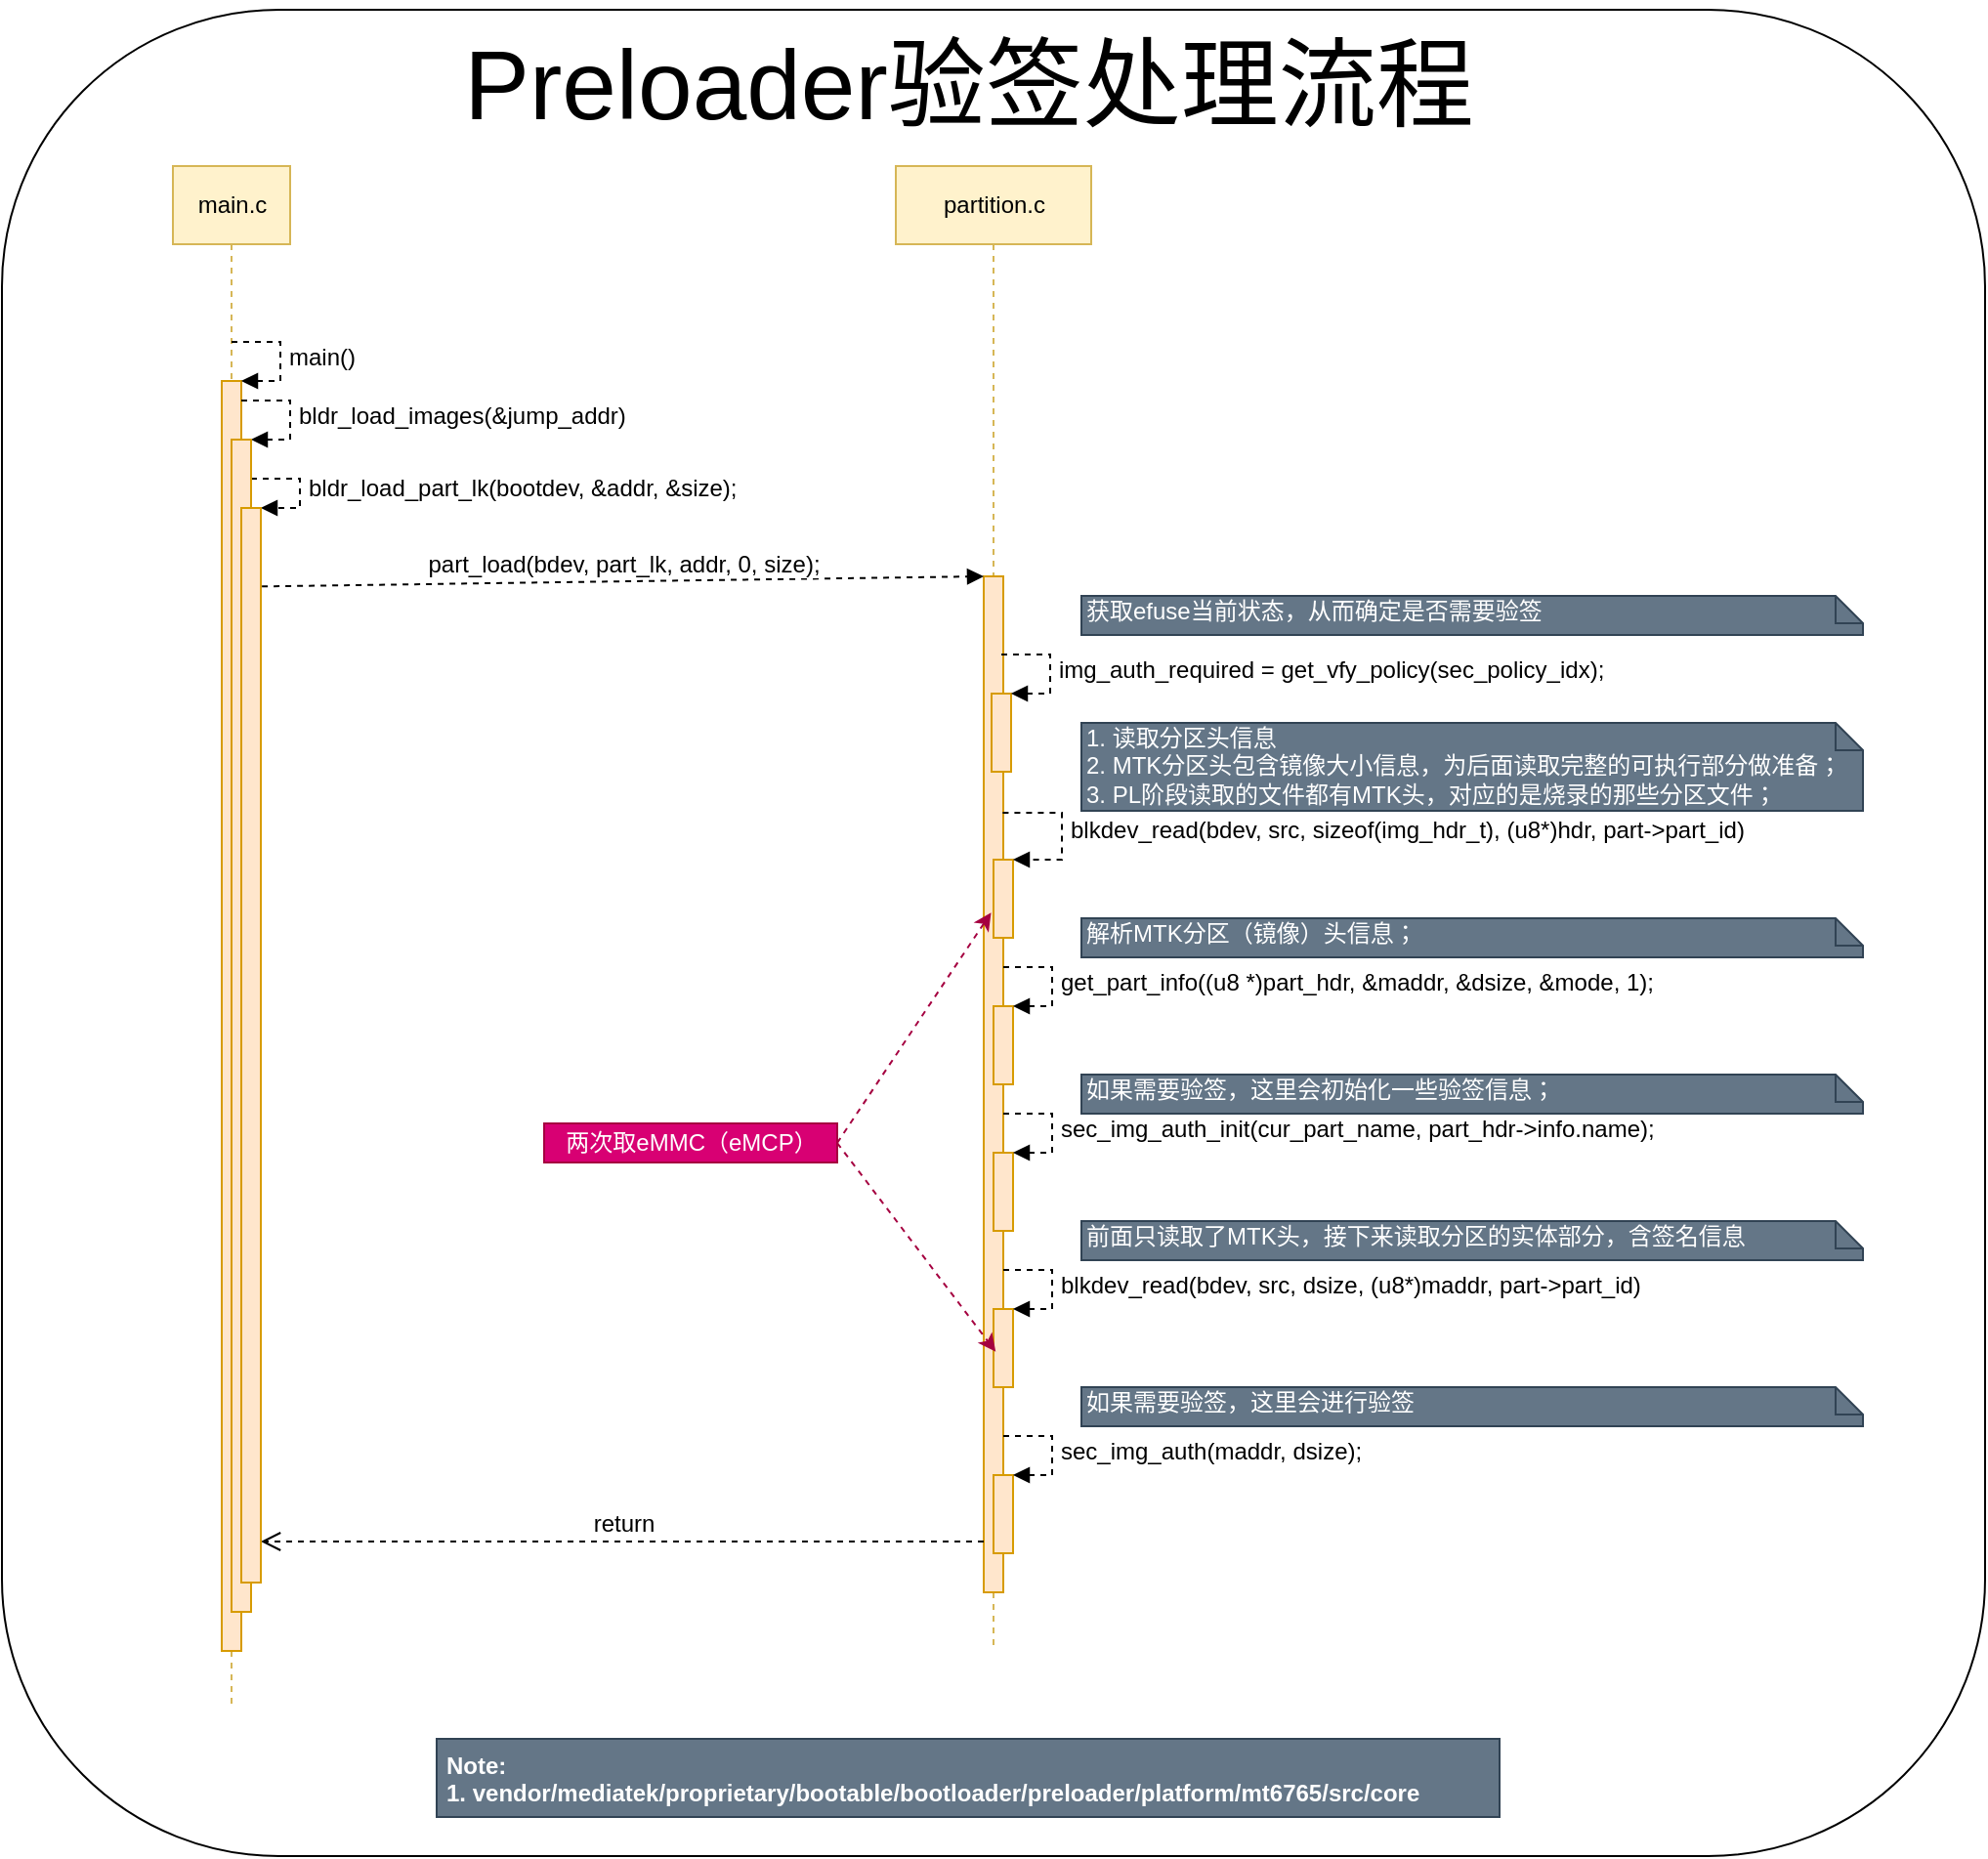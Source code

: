 <mxfile version="13.6.2" type="device"><diagram id="fv1cVySH_rb56mDrSGap" name="Page-1"><mxGraphModel dx="1278" dy="948" grid="1" gridSize="10" guides="1" tooltips="1" connect="1" arrows="1" fold="1" page="1" pageScale="1" pageWidth="827" pageHeight="1169" math="0" shadow="0"><root><mxCell id="0"/><mxCell id="1" parent="0"/><mxCell id="vgRpXrNK7NydEsZsgYhZ-1" value="" style="group" vertex="1" connectable="0" parent="1"><mxGeometry x="280" y="110" width="1015" height="950" as="geometry"/></mxCell><mxCell id="vgRpXrNK7NydEsZsgYhZ-2" value="" style="rounded=1;whiteSpace=wrap;html=1;fontSize=12;align=left;" vertex="1" parent="vgRpXrNK7NydEsZsgYhZ-1"><mxGeometry y="5" width="1015" height="945" as="geometry"/></mxCell><mxCell id="vgRpXrNK7NydEsZsgYhZ-3" value="main.c" style="shape=umlLifeline;perimeter=lifelinePerimeter;whiteSpace=wrap;html=1;container=1;collapsible=0;recursiveResize=0;outlineConnect=0;fontSize=12;fillColor=#fff2cc;strokeColor=#d6b656;" vertex="1" parent="vgRpXrNK7NydEsZsgYhZ-1"><mxGeometry x="87.5" y="85" width="60" height="790" as="geometry"/></mxCell><mxCell id="vgRpXrNK7NydEsZsgYhZ-4" value="" style="html=1;points=[];perimeter=orthogonalPerimeter;fontSize=12;fillColor=#ffe6cc;strokeColor=#d79b00;" vertex="1" parent="vgRpXrNK7NydEsZsgYhZ-3"><mxGeometry x="25" y="110" width="10" height="650" as="geometry"/></mxCell><mxCell id="vgRpXrNK7NydEsZsgYhZ-5" value="main()" style="edgeStyle=orthogonalEdgeStyle;html=1;align=left;spacingLeft=2;endArrow=block;rounded=0;entryX=1;entryY=0;dashed=1;fontSize=12;fontColor=#000000;" edge="1" parent="vgRpXrNK7NydEsZsgYhZ-3" target="vgRpXrNK7NydEsZsgYhZ-4"><mxGeometry relative="1" as="geometry"><mxPoint x="30" y="90" as="sourcePoint"/><Array as="points"><mxPoint x="55" y="90"/></Array></mxGeometry></mxCell><mxCell id="vgRpXrNK7NydEsZsgYhZ-6" value="bldr_load_part_lk(bootdev, &amp;amp;addr, &amp;amp;size);" style="edgeStyle=orthogonalEdgeStyle;html=1;align=left;spacingLeft=2;endArrow=block;rounded=0;entryX=1;entryY=0;dashed=1;fontSize=12;fontColor=#000000;" edge="1" parent="vgRpXrNK7NydEsZsgYhZ-3" target="vgRpXrNK7NydEsZsgYhZ-25"><mxGeometry relative="1" as="geometry"><mxPoint x="40" y="160" as="sourcePoint"/><Array as="points"><mxPoint x="65" y="160"/></Array></mxGeometry></mxCell><mxCell id="vgRpXrNK7NydEsZsgYhZ-7" value="bldr_load_images(&amp;amp;jump_addr)" style="edgeStyle=orthogonalEdgeStyle;html=1;align=left;spacingLeft=2;endArrow=block;rounded=0;entryX=1;entryY=0;dashed=1;fontSize=12;fontColor=#000000;" edge="1" parent="vgRpXrNK7NydEsZsgYhZ-1" target="vgRpXrNK7NydEsZsgYhZ-24"><mxGeometry relative="1" as="geometry"><mxPoint x="122.5" y="205" as="sourcePoint"/><Array as="points"><mxPoint x="147.5" y="205"/></Array></mxGeometry></mxCell><mxCell id="vgRpXrNK7NydEsZsgYhZ-8" value="partition.c" style="shape=umlLifeline;perimeter=lifelinePerimeter;whiteSpace=wrap;html=1;container=1;collapsible=0;recursiveResize=0;outlineConnect=0;fontSize=12;fillColor=#fff2cc;strokeColor=#d6b656;" vertex="1" parent="vgRpXrNK7NydEsZsgYhZ-1"><mxGeometry x="457.5" y="85" width="100" height="760" as="geometry"/></mxCell><mxCell id="vgRpXrNK7NydEsZsgYhZ-9" value="" style="html=1;points=[];perimeter=orthogonalPerimeter;fontSize=12;fillColor=#ffe6cc;strokeColor=#d79b00;" vertex="1" parent="vgRpXrNK7NydEsZsgYhZ-8"><mxGeometry x="45" y="210" width="10" height="520" as="geometry"/></mxCell><mxCell id="vgRpXrNK7NydEsZsgYhZ-10" value="" style="html=1;points=[];perimeter=orthogonalPerimeter;fontSize=12;fillColor=#ffe6cc;strokeColor=#d79b00;" vertex="1" parent="vgRpXrNK7NydEsZsgYhZ-8"><mxGeometry x="50" y="355" width="10" height="40" as="geometry"/></mxCell><mxCell id="vgRpXrNK7NydEsZsgYhZ-11" value="blkdev_read(bdev, src, sizeof(img_hdr_t), (u8*)hdr, part-&amp;gt;part_id)" style="edgeStyle=orthogonalEdgeStyle;html=1;align=left;spacingLeft=2;endArrow=block;rounded=0;entryX=1;entryY=0;dashed=1;fontSize=12;fontColor=#000000;exitX=0.971;exitY=0.036;exitDx=0;exitDy=0;exitPerimeter=0;" edge="1" parent="vgRpXrNK7NydEsZsgYhZ-8" target="vgRpXrNK7NydEsZsgYhZ-10"><mxGeometry relative="1" as="geometry"><mxPoint x="54.71" y="331.02" as="sourcePoint"/><Array as="points"><mxPoint x="85" y="331"/><mxPoint x="85" y="355"/></Array></mxGeometry></mxCell><mxCell id="vgRpXrNK7NydEsZsgYhZ-12" value="" style="html=1;points=[];perimeter=orthogonalPerimeter;fontSize=12;fillColor=#ffe6cc;strokeColor=#d79b00;" vertex="1" parent="vgRpXrNK7NydEsZsgYhZ-8"><mxGeometry x="50" y="430" width="10" height="40" as="geometry"/></mxCell><mxCell id="vgRpXrNK7NydEsZsgYhZ-13" value="get_part_info((u8 *)part_hdr, &amp;amp;maddr, &amp;amp;dsize, &amp;amp;mode, 1);" style="edgeStyle=orthogonalEdgeStyle;html=1;align=left;spacingLeft=2;endArrow=block;rounded=0;entryX=1;entryY=0;dashed=1;fontSize=12;fontColor=#000000;" edge="1" parent="vgRpXrNK7NydEsZsgYhZ-8" target="vgRpXrNK7NydEsZsgYhZ-12"><mxGeometry relative="1" as="geometry"><mxPoint x="55" y="410" as="sourcePoint"/><Array as="points"><mxPoint x="80" y="410"/></Array></mxGeometry></mxCell><mxCell id="vgRpXrNK7NydEsZsgYhZ-14" value="" style="html=1;points=[];perimeter=orthogonalPerimeter;fontSize=12;fillColor=#ffe6cc;strokeColor=#d79b00;" vertex="1" parent="vgRpXrNK7NydEsZsgYhZ-8"><mxGeometry x="50" y="505" width="10" height="40" as="geometry"/></mxCell><mxCell id="vgRpXrNK7NydEsZsgYhZ-15" value="sec_img_auth_init(cur_part_name, part_hdr-&amp;gt;info.name);" style="edgeStyle=orthogonalEdgeStyle;html=1;align=left;spacingLeft=2;endArrow=block;rounded=0;entryX=1;entryY=0;dashed=1;fontSize=12;fontColor=#000000;" edge="1" parent="vgRpXrNK7NydEsZsgYhZ-8" target="vgRpXrNK7NydEsZsgYhZ-14"><mxGeometry relative="1" as="geometry"><mxPoint x="55" y="485" as="sourcePoint"/><Array as="points"><mxPoint x="80" y="485"/></Array></mxGeometry></mxCell><mxCell id="vgRpXrNK7NydEsZsgYhZ-16" value="" style="html=1;points=[];perimeter=orthogonalPerimeter;fontSize=12;fillColor=#ffe6cc;strokeColor=#d79b00;" vertex="1" parent="vgRpXrNK7NydEsZsgYhZ-8"><mxGeometry x="50" y="585" width="10" height="40" as="geometry"/></mxCell><mxCell id="vgRpXrNK7NydEsZsgYhZ-17" value="blkdev_read(bdev, src, dsize, (u8*)maddr, part-&amp;gt;part_id)" style="edgeStyle=orthogonalEdgeStyle;html=1;align=left;spacingLeft=2;endArrow=block;rounded=0;entryX=1;entryY=0;dashed=1;fontSize=12;fontColor=#000000;" edge="1" parent="vgRpXrNK7NydEsZsgYhZ-8" target="vgRpXrNK7NydEsZsgYhZ-16"><mxGeometry relative="1" as="geometry"><mxPoint x="55" y="565" as="sourcePoint"/><Array as="points"><mxPoint x="80" y="565"/></Array></mxGeometry></mxCell><mxCell id="vgRpXrNK7NydEsZsgYhZ-18" value="" style="html=1;points=[];perimeter=orthogonalPerimeter;fontSize=12;fillColor=#ffe6cc;strokeColor=#d79b00;" vertex="1" parent="vgRpXrNK7NydEsZsgYhZ-8"><mxGeometry x="50" y="670" width="10" height="40" as="geometry"/></mxCell><mxCell id="vgRpXrNK7NydEsZsgYhZ-19" value="sec_img_auth(maddr, dsize);" style="edgeStyle=orthogonalEdgeStyle;html=1;align=left;spacingLeft=2;endArrow=block;rounded=0;entryX=1;entryY=0;dashed=1;fontSize=12;fontColor=#000000;" edge="1" parent="vgRpXrNK7NydEsZsgYhZ-8" target="vgRpXrNK7NydEsZsgYhZ-18"><mxGeometry relative="1" as="geometry"><mxPoint x="55" y="650" as="sourcePoint"/><Array as="points"><mxPoint x="80" y="650"/></Array></mxGeometry></mxCell><mxCell id="vgRpXrNK7NydEsZsgYhZ-20" value="" style="html=1;points=[];perimeter=orthogonalPerimeter;fontSize=12;align=left;fillColor=#ffe6cc;strokeColor=#d79b00;" vertex="1" parent="vgRpXrNK7NydEsZsgYhZ-8"><mxGeometry x="49" y="270" width="10" height="40" as="geometry"/></mxCell><mxCell id="vgRpXrNK7NydEsZsgYhZ-21" value="img_auth_required = get_vfy_policy(sec_policy_idx);" style="edgeStyle=orthogonalEdgeStyle;html=1;align=left;spacingLeft=2;endArrow=block;rounded=0;entryX=1;entryY=0;dashed=1;strokeColor=#000000;fontSize=12;fontColor=#000000;" edge="1" parent="vgRpXrNK7NydEsZsgYhZ-8" target="vgRpXrNK7NydEsZsgYhZ-20"><mxGeometry relative="1" as="geometry"><mxPoint x="54" y="250" as="sourcePoint"/><Array as="points"><mxPoint x="79" y="250"/></Array></mxGeometry></mxCell><mxCell id="vgRpXrNK7NydEsZsgYhZ-22" value="part_load(bdev, part_lk, addr, 0, size);" style="html=1;verticalAlign=bottom;endArrow=block;entryX=0;entryY=0;dashed=1;fontSize=12;fontColor=#000000;exitX=1.056;exitY=0.073;exitDx=0;exitDy=0;exitPerimeter=0;" edge="1" parent="vgRpXrNK7NydEsZsgYhZ-1" source="vgRpXrNK7NydEsZsgYhZ-25" target="vgRpXrNK7NydEsZsgYhZ-9"><mxGeometry relative="1" as="geometry"><mxPoint x="135.5" y="290" as="sourcePoint"/></mxGeometry></mxCell><mxCell id="vgRpXrNK7NydEsZsgYhZ-23" value="return" style="html=1;verticalAlign=bottom;endArrow=open;dashed=1;endSize=8;exitX=0;exitY=0.95;fontSize=12;fontColor=#000000;" edge="1" parent="vgRpXrNK7NydEsZsgYhZ-1" source="vgRpXrNK7NydEsZsgYhZ-9" target="vgRpXrNK7NydEsZsgYhZ-25"><mxGeometry relative="1" as="geometry"><mxPoint x="262.5" y="841" as="targetPoint"/></mxGeometry></mxCell><mxCell id="vgRpXrNK7NydEsZsgYhZ-24" value="" style="html=1;points=[];perimeter=orthogonalPerimeter;fontSize=12;fillColor=#ffe6cc;strokeColor=#d79b00;" vertex="1" parent="vgRpXrNK7NydEsZsgYhZ-1"><mxGeometry x="117.5" y="225" width="10" height="600" as="geometry"/></mxCell><mxCell id="vgRpXrNK7NydEsZsgYhZ-25" value="" style="html=1;points=[];perimeter=orthogonalPerimeter;fontSize=12;fillColor=#ffe6cc;strokeColor=#d79b00;" vertex="1" parent="vgRpXrNK7NydEsZsgYhZ-1"><mxGeometry x="122.5" y="260" width="10" height="550" as="geometry"/></mxCell><mxCell id="vgRpXrNK7NydEsZsgYhZ-26" value="Note:&#10;1. vendor/mediatek/proprietary/bootable/bootloader/preloader/platform/mt6765/src/core" style="text;align=left;fontStyle=1;verticalAlign=middle;spacingLeft=3;spacingRight=3;strokeColor=#314354;rotatable=0;points=[[0,0.5],[1,0.5]];portConstraint=eastwest;fontSize=12;fontColor=#ffffff;fillColor=#647687;" vertex="1" parent="vgRpXrNK7NydEsZsgYhZ-1"><mxGeometry x="222.5" y="890" width="544" height="40" as="geometry"/></mxCell><mxCell id="vgRpXrNK7NydEsZsgYhZ-27" value="1. 读取分区头信息&lt;br&gt;2. MTK分区头包含镜像大小信息，为后面读取完整的可执行部分做准备；&lt;br&gt;3. PL阶段读取的文件都有MTK头，对应的是烧录的那些分区文件；" style="shape=note;whiteSpace=wrap;html=1;size=14;verticalAlign=top;align=left;spacingTop=-6;fontSize=12;fontColor=#ffffff;fillColor=#647687;strokeColor=#314354;" vertex="1" parent="vgRpXrNK7NydEsZsgYhZ-1"><mxGeometry x="552.5" y="370" width="400" height="45" as="geometry"/></mxCell><mxCell id="vgRpXrNK7NydEsZsgYhZ-28" value="解析MTK分区（镜像）头信息；" style="shape=note;whiteSpace=wrap;html=1;size=14;verticalAlign=top;align=left;spacingTop=-6;fontSize=12;fontColor=#ffffff;fillColor=#647687;strokeColor=#314354;" vertex="1" parent="vgRpXrNK7NydEsZsgYhZ-1"><mxGeometry x="552.5" y="470" width="400" height="20" as="geometry"/></mxCell><mxCell id="vgRpXrNK7NydEsZsgYhZ-29" value="如果需要验签，这里会初始化一些验签信息；" style="shape=note;whiteSpace=wrap;html=1;size=14;verticalAlign=top;align=left;spacingTop=-6;fontSize=12;fontColor=#ffffff;fillColor=#647687;strokeColor=#314354;" vertex="1" parent="vgRpXrNK7NydEsZsgYhZ-1"><mxGeometry x="552.5" y="550" width="400" height="20" as="geometry"/></mxCell><mxCell id="vgRpXrNK7NydEsZsgYhZ-30" value="前面只读取了MTK头，接下来读取分区的实体部分，含签名信息" style="shape=note;whiteSpace=wrap;html=1;size=14;verticalAlign=top;align=left;spacingTop=-6;fontSize=12;fontColor=#ffffff;fillColor=#647687;strokeColor=#314354;" vertex="1" parent="vgRpXrNK7NydEsZsgYhZ-1"><mxGeometry x="552.5" y="625" width="400" height="20" as="geometry"/></mxCell><mxCell id="vgRpXrNK7NydEsZsgYhZ-31" value="如果需要验签，这里会进行验签" style="shape=note;whiteSpace=wrap;html=1;size=14;verticalAlign=top;align=left;spacingTop=-6;fontSize=12;fontColor=#ffffff;fillColor=#647687;strokeColor=#314354;" vertex="1" parent="vgRpXrNK7NydEsZsgYhZ-1"><mxGeometry x="552.5" y="710" width="400" height="20" as="geometry"/></mxCell><mxCell id="vgRpXrNK7NydEsZsgYhZ-32" value="&lt;span style=&quot;font-size: 50px&quot;&gt;Preloader验签处理流程&lt;/span&gt;" style="text;html=1;align=center;verticalAlign=middle;whiteSpace=wrap;rounded=0;fontSize=12;" vertex="1" parent="vgRpXrNK7NydEsZsgYhZ-1"><mxGeometry x="215.75" width="557.5" height="85" as="geometry"/></mxCell><mxCell id="vgRpXrNK7NydEsZsgYhZ-33" value="" style="endArrow=classic;html=1;dashed=1;strokeColor=#A50040;fontSize=12;fontColor=#000000;entryX=-0.124;entryY=0.678;entryDx=0;entryDy=0;entryPerimeter=0;exitX=1;exitY=0.5;exitDx=0;exitDy=0;fillColor=#d80073;" edge="1" parent="vgRpXrNK7NydEsZsgYhZ-1" source="vgRpXrNK7NydEsZsgYhZ-35" target="vgRpXrNK7NydEsZsgYhZ-10"><mxGeometry width="50" height="50" relative="1" as="geometry"><mxPoint x="397.5" y="500" as="sourcePoint"/><mxPoint x="-32.5" y="620" as="targetPoint"/></mxGeometry></mxCell><mxCell id="vgRpXrNK7NydEsZsgYhZ-34" value="" style="endArrow=classic;html=1;dashed=1;strokeColor=#A50040;fontSize=12;fontColor=#000000;entryX=0.112;entryY=0.546;entryDx=0;entryDy=0;entryPerimeter=0;exitX=1;exitY=0.5;exitDx=0;exitDy=0;fillColor=#d80073;" edge="1" parent="vgRpXrNK7NydEsZsgYhZ-1" source="vgRpXrNK7NydEsZsgYhZ-35" target="vgRpXrNK7NydEsZsgYhZ-16"><mxGeometry width="50" height="50" relative="1" as="geometry"><mxPoint x="397.5" y="500" as="sourcePoint"/><mxPoint x="447.5" y="335" as="targetPoint"/></mxGeometry></mxCell><mxCell id="vgRpXrNK7NydEsZsgYhZ-35" value="两次取eMMC（eMCP）" style="text;html=1;strokeColor=#A50040;fillColor=#d80073;align=center;verticalAlign=middle;whiteSpace=wrap;rounded=0;fontSize=12;fontColor=#ffffff;" vertex="1" parent="vgRpXrNK7NydEsZsgYhZ-1"><mxGeometry x="277.5" y="575" width="150" height="20" as="geometry"/></mxCell><mxCell id="vgRpXrNK7NydEsZsgYhZ-36" value="获取efuse当前状态，从而确定是否需要验签" style="shape=note;whiteSpace=wrap;html=1;size=14;verticalAlign=top;align=left;spacingTop=-6;fontSize=12;fontColor=#ffffff;fillColor=#647687;strokeColor=#314354;" vertex="1" parent="vgRpXrNK7NydEsZsgYhZ-1"><mxGeometry x="552.5" y="305" width="400" height="20" as="geometry"/></mxCell></root></mxGraphModel></diagram></mxfile>